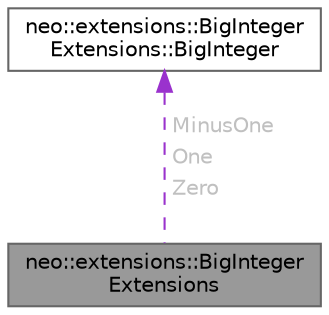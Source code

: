 digraph "neo::extensions::BigIntegerExtensions"
{
 // LATEX_PDF_SIZE
  bgcolor="transparent";
  edge [fontname=Helvetica,fontsize=10,labelfontname=Helvetica,labelfontsize=10];
  node [fontname=Helvetica,fontsize=10,shape=box,height=0.2,width=0.4];
  Node1 [id="Node000001",label="neo::extensions::BigInteger\lExtensions",height=0.2,width=0.4,color="gray40", fillcolor="grey60", style="filled", fontcolor="black",tooltip="Extensions for BigInteger operations."];
  Node2 -> Node1 [id="edge1_Node000001_Node000002",dir="back",color="darkorchid3",style="dashed",tooltip=" ",label=<<TABLE CELLBORDER="0" BORDER="0"><TR><TD VALIGN="top" ALIGN="LEFT" CELLPADDING="1" CELLSPACING="0">MinusOne</TD></TR>
<TR><TD VALIGN="top" ALIGN="LEFT" CELLPADDING="1" CELLSPACING="0">One</TD></TR>
<TR><TD VALIGN="top" ALIGN="LEFT" CELLPADDING="1" CELLSPACING="0">Zero</TD></TR>
</TABLE>> ,fontcolor="grey" ];
  Node2 [id="Node000002",label="neo::extensions::BigInteger\lExtensions::BigInteger",height=0.2,width=0.4,color="gray40", fillcolor="white", style="filled",URL="$structneo_1_1extensions_1_1_big_integer_extensions_1_1_big_integer.html",tooltip="BigInteger representation using vector of 64-bit words."];
}
